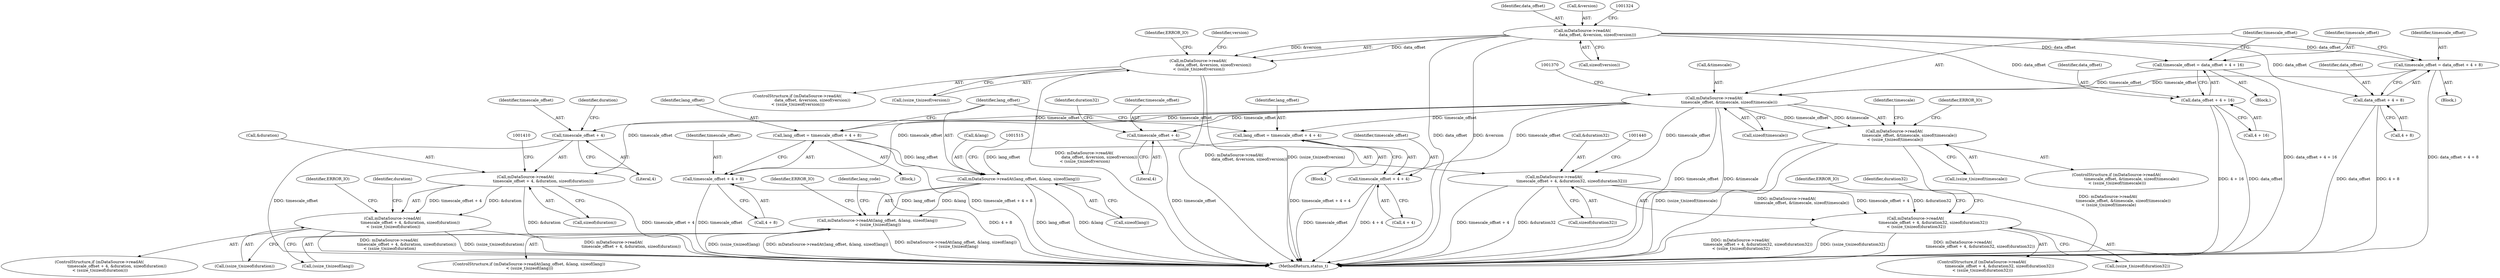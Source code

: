 digraph "0_Android_8a3a2f6ea7defe1a81bb32b3c9f3537f84749b9d@API" {
"1001317" [label="(Call,mDataSource->readAt(\n                        data_offset, &version, sizeof(version)))"];
"1001316" [label="(Call,mDataSource->readAt(\n                        data_offset, &version, sizeof(version))\n < (ssize_t)sizeof(version))"];
"1001336" [label="(Call,timescale_offset = data_offset + 4 + 16)"];
"1001363" [label="(Call,mDataSource->readAt(\n                        timescale_offset, &timescale, sizeof(timescale)))"];
"1001362" [label="(Call,mDataSource->readAt(\n                        timescale_offset, &timescale, sizeof(timescale))\n < (ssize_t)sizeof(timescale))"];
"1001401" [label="(Call,mDataSource->readAt(\n                            timescale_offset + 4, &duration, sizeof(duration)))"];
"1001400" [label="(Call,mDataSource->readAt(\n                            timescale_offset + 4, &duration, sizeof(duration))\n < (ssize_t)sizeof(duration))"];
"1001402" [label="(Call,timescale_offset + 4)"];
"1001431" [label="(Call,mDataSource->readAt(\n                            timescale_offset + 4, &duration32, sizeof(duration32)))"];
"1001430" [label="(Call,mDataSource->readAt(\n                            timescale_offset + 4, &duration32, sizeof(duration32))\n < (ssize_t)sizeof(duration32))"];
"1001432" [label="(Call,timescale_offset + 4)"];
"1001482" [label="(Call,lang_offset = timescale_offset + 4 + 8)"];
"1001508" [label="(Call,mDataSource->readAt(lang_offset, &lang, sizeof(lang)))"];
"1001507" [label="(Call,mDataSource->readAt(lang_offset, &lang, sizeof(lang))\n < (ssize_t)sizeof(lang))"];
"1001484" [label="(Call,timescale_offset + 4 + 8)"];
"1001495" [label="(Call,lang_offset = timescale_offset + 4 + 4)"];
"1001497" [label="(Call,timescale_offset + 4 + 4)"];
"1001338" [label="(Call,data_offset + 4 + 16)"];
"1001349" [label="(Call,timescale_offset = data_offset + 4 + 8)"];
"1001351" [label="(Call,data_offset + 4 + 8)"];
"1001405" [label="(Call,&duration)"];
"1001321" [label="(Call,sizeof(version))"];
"1001432" [label="(Call,timescale_offset + 4)"];
"1001482" [label="(Call,lang_offset = timescale_offset + 4 + 8)"];
"1001336" [label="(Call,timescale_offset = data_offset + 4 + 16)"];
"1001484" [label="(Call,timescale_offset + 4 + 8)"];
"1001369" [label="(Call,(ssize_t)sizeof(timescale))"];
"1001409" [label="(Call,(ssize_t)sizeof(duration))"];
"1001415" [label="(Identifier,ERROR_IO)"];
"1001404" [label="(Literal,4)"];
"1001514" [label="(Call,(ssize_t)sizeof(lang))"];
"1001348" [label="(Block,)"];
"1001351" [label="(Call,data_offset + 4 + 8)"];
"1001430" [label="(Call,mDataSource->readAt(\n                            timescale_offset + 4, &duration32, sizeof(duration32))\n < (ssize_t)sizeof(duration32))"];
"1001445" [label="(Identifier,ERROR_IO)"];
"1001520" [label="(Identifier,ERROR_IO)"];
"1001494" [label="(Block,)"];
"1001509" [label="(Identifier,lang_offset)"];
"1001498" [label="(Identifier,timescale_offset)"];
"1001316" [label="(Call,mDataSource->readAt(\n                        data_offset, &version, sizeof(version))\n < (ssize_t)sizeof(version))"];
"1001486" [label="(Call,4 + 8)"];
"1001329" [label="(Identifier,ERROR_IO)"];
"1001435" [label="(Call,&duration32)"];
"1001400" [label="(Call,mDataSource->readAt(\n                            timescale_offset + 4, &duration, sizeof(duration))\n < (ssize_t)sizeof(duration))"];
"1001402" [label="(Call,timescale_offset + 4)"];
"1001497" [label="(Call,timescale_offset + 4 + 4)"];
"1001340" [label="(Call,4 + 16)"];
"1001361" [label="(ControlStructure,if (mDataSource->readAt(\n                        timescale_offset, &timescale, sizeof(timescale))\n < (ssize_t)sizeof(timescale)))"];
"1001436" [label="(Identifier,duration32)"];
"1001363" [label="(Call,mDataSource->readAt(\n                        timescale_offset, &timescale, sizeof(timescale)))"];
"1001318" [label="(Identifier,data_offset)"];
"1001364" [label="(Identifier,timescale_offset)"];
"1001401" [label="(Call,mDataSource->readAt(\n                            timescale_offset + 4, &duration, sizeof(duration)))"];
"1001339" [label="(Identifier,data_offset)"];
"1001353" [label="(Call,4 + 8)"];
"1001333" [label="(Identifier,version)"];
"1001375" [label="(Identifier,ERROR_IO)"];
"1001319" [label="(Call,&version)"];
"1001367" [label="(Call,sizeof(timescale))"];
"1001434" [label="(Literal,4)"];
"1001317" [label="(Call,mDataSource->readAt(\n                        data_offset, &version, sizeof(version)))"];
"1001483" [label="(Identifier,lang_offset)"];
"1001337" [label="(Identifier,timescale_offset)"];
"1001506" [label="(ControlStructure,if (mDataSource->readAt(lang_offset, &lang, sizeof(lang))\n < (ssize_t)sizeof(lang)))"];
"1001365" [label="(Call,&timescale)"];
"1001499" [label="(Call,4 + 4)"];
"1001496" [label="(Identifier,lang_offset)"];
"1001315" [label="(ControlStructure,if (mDataSource->readAt(\n                        data_offset, &version, sizeof(version))\n < (ssize_t)sizeof(version)))"];
"1001362" [label="(Call,mDataSource->readAt(\n                        timescale_offset, &timescale, sizeof(timescale))\n < (ssize_t)sizeof(timescale))"];
"1001429" [label="(ControlStructure,if (mDataSource->readAt(\n                            timescale_offset + 4, &duration32, sizeof(duration32))\n < (ssize_t)sizeof(duration32)))"];
"1001507" [label="(Call,mDataSource->readAt(lang_offset, &lang, sizeof(lang))\n < (ssize_t)sizeof(lang))"];
"1001524" [label="(Identifier,lang_code)"];
"1003923" [label="(MethodReturn,status_t)"];
"1001349" [label="(Call,timescale_offset = data_offset + 4 + 8)"];
"1001323" [label="(Call,(ssize_t)sizeof(version))"];
"1001403" [label="(Identifier,timescale_offset)"];
"1001439" [label="(Call,(ssize_t)sizeof(duration32))"];
"1001437" [label="(Call,sizeof(duration32))"];
"1001433" [label="(Identifier,timescale_offset)"];
"1001378" [label="(Identifier,timescale)"];
"1001448" [label="(Identifier,duration32)"];
"1001510" [label="(Call,&lang)"];
"1001350" [label="(Identifier,timescale_offset)"];
"1001431" [label="(Call,mDataSource->readAt(\n                            timescale_offset + 4, &duration32, sizeof(duration32)))"];
"1001406" [label="(Identifier,duration)"];
"1001338" [label="(Call,data_offset + 4 + 16)"];
"1001399" [label="(ControlStructure,if (mDataSource->readAt(\n                            timescale_offset + 4, &duration, sizeof(duration))\n < (ssize_t)sizeof(duration)))"];
"1001418" [label="(Identifier,duration)"];
"1001512" [label="(Call,sizeof(lang))"];
"1001508" [label="(Call,mDataSource->readAt(lang_offset, &lang, sizeof(lang)))"];
"1001485" [label="(Identifier,timescale_offset)"];
"1001407" [label="(Call,sizeof(duration))"];
"1001495" [label="(Call,lang_offset = timescale_offset + 4 + 4)"];
"1001481" [label="(Block,)"];
"1001335" [label="(Block,)"];
"1001352" [label="(Identifier,data_offset)"];
"1001317" -> "1001316"  [label="AST: "];
"1001317" -> "1001321"  [label="CFG: "];
"1001318" -> "1001317"  [label="AST: "];
"1001319" -> "1001317"  [label="AST: "];
"1001321" -> "1001317"  [label="AST: "];
"1001324" -> "1001317"  [label="CFG: "];
"1001317" -> "1003923"  [label="DDG: data_offset"];
"1001317" -> "1003923"  [label="DDG: &version"];
"1001317" -> "1001316"  [label="DDG: data_offset"];
"1001317" -> "1001316"  [label="DDG: &version"];
"1001317" -> "1001336"  [label="DDG: data_offset"];
"1001317" -> "1001338"  [label="DDG: data_offset"];
"1001317" -> "1001349"  [label="DDG: data_offset"];
"1001317" -> "1001351"  [label="DDG: data_offset"];
"1001316" -> "1001315"  [label="AST: "];
"1001316" -> "1001323"  [label="CFG: "];
"1001323" -> "1001316"  [label="AST: "];
"1001329" -> "1001316"  [label="CFG: "];
"1001333" -> "1001316"  [label="CFG: "];
"1001316" -> "1003923"  [label="DDG: mDataSource->readAt(\n                        data_offset, &version, sizeof(version))\n < (ssize_t)sizeof(version)"];
"1001316" -> "1003923"  [label="DDG: mDataSource->readAt(\n                        data_offset, &version, sizeof(version))"];
"1001316" -> "1003923"  [label="DDG: (ssize_t)sizeof(version)"];
"1001336" -> "1001335"  [label="AST: "];
"1001336" -> "1001338"  [label="CFG: "];
"1001337" -> "1001336"  [label="AST: "];
"1001338" -> "1001336"  [label="AST: "];
"1001364" -> "1001336"  [label="CFG: "];
"1001336" -> "1003923"  [label="DDG: data_offset + 4 + 16"];
"1001336" -> "1001363"  [label="DDG: timescale_offset"];
"1001363" -> "1001362"  [label="AST: "];
"1001363" -> "1001367"  [label="CFG: "];
"1001364" -> "1001363"  [label="AST: "];
"1001365" -> "1001363"  [label="AST: "];
"1001367" -> "1001363"  [label="AST: "];
"1001370" -> "1001363"  [label="CFG: "];
"1001363" -> "1003923"  [label="DDG: timescale_offset"];
"1001363" -> "1003923"  [label="DDG: &timescale"];
"1001363" -> "1001362"  [label="DDG: timescale_offset"];
"1001363" -> "1001362"  [label="DDG: &timescale"];
"1001349" -> "1001363"  [label="DDG: timescale_offset"];
"1001363" -> "1001401"  [label="DDG: timescale_offset"];
"1001363" -> "1001402"  [label="DDG: timescale_offset"];
"1001363" -> "1001431"  [label="DDG: timescale_offset"];
"1001363" -> "1001432"  [label="DDG: timescale_offset"];
"1001363" -> "1001482"  [label="DDG: timescale_offset"];
"1001363" -> "1001484"  [label="DDG: timescale_offset"];
"1001363" -> "1001495"  [label="DDG: timescale_offset"];
"1001363" -> "1001497"  [label="DDG: timescale_offset"];
"1001362" -> "1001361"  [label="AST: "];
"1001362" -> "1001369"  [label="CFG: "];
"1001369" -> "1001362"  [label="AST: "];
"1001375" -> "1001362"  [label="CFG: "];
"1001378" -> "1001362"  [label="CFG: "];
"1001362" -> "1003923"  [label="DDG: mDataSource->readAt(\n                        timescale_offset, &timescale, sizeof(timescale))"];
"1001362" -> "1003923"  [label="DDG: mDataSource->readAt(\n                        timescale_offset, &timescale, sizeof(timescale))\n < (ssize_t)sizeof(timescale)"];
"1001362" -> "1003923"  [label="DDG: (ssize_t)sizeof(timescale)"];
"1001401" -> "1001400"  [label="AST: "];
"1001401" -> "1001407"  [label="CFG: "];
"1001402" -> "1001401"  [label="AST: "];
"1001405" -> "1001401"  [label="AST: "];
"1001407" -> "1001401"  [label="AST: "];
"1001410" -> "1001401"  [label="CFG: "];
"1001401" -> "1003923"  [label="DDG: &duration"];
"1001401" -> "1003923"  [label="DDG: timescale_offset + 4"];
"1001401" -> "1001400"  [label="DDG: timescale_offset + 4"];
"1001401" -> "1001400"  [label="DDG: &duration"];
"1001400" -> "1001399"  [label="AST: "];
"1001400" -> "1001409"  [label="CFG: "];
"1001409" -> "1001400"  [label="AST: "];
"1001415" -> "1001400"  [label="CFG: "];
"1001418" -> "1001400"  [label="CFG: "];
"1001400" -> "1003923"  [label="DDG: mDataSource->readAt(\n                            timescale_offset + 4, &duration, sizeof(duration))\n < (ssize_t)sizeof(duration)"];
"1001400" -> "1003923"  [label="DDG: (ssize_t)sizeof(duration)"];
"1001400" -> "1003923"  [label="DDG: mDataSource->readAt(\n                            timescale_offset + 4, &duration, sizeof(duration))"];
"1001402" -> "1001404"  [label="CFG: "];
"1001403" -> "1001402"  [label="AST: "];
"1001404" -> "1001402"  [label="AST: "];
"1001406" -> "1001402"  [label="CFG: "];
"1001402" -> "1003923"  [label="DDG: timescale_offset"];
"1001431" -> "1001430"  [label="AST: "];
"1001431" -> "1001437"  [label="CFG: "];
"1001432" -> "1001431"  [label="AST: "];
"1001435" -> "1001431"  [label="AST: "];
"1001437" -> "1001431"  [label="AST: "];
"1001440" -> "1001431"  [label="CFG: "];
"1001431" -> "1003923"  [label="DDG: timescale_offset + 4"];
"1001431" -> "1003923"  [label="DDG: &duration32"];
"1001431" -> "1001430"  [label="DDG: timescale_offset + 4"];
"1001431" -> "1001430"  [label="DDG: &duration32"];
"1001430" -> "1001429"  [label="AST: "];
"1001430" -> "1001439"  [label="CFG: "];
"1001439" -> "1001430"  [label="AST: "];
"1001445" -> "1001430"  [label="CFG: "];
"1001448" -> "1001430"  [label="CFG: "];
"1001430" -> "1003923"  [label="DDG: (ssize_t)sizeof(duration32)"];
"1001430" -> "1003923"  [label="DDG: mDataSource->readAt(\n                            timescale_offset + 4, &duration32, sizeof(duration32))"];
"1001430" -> "1003923"  [label="DDG: mDataSource->readAt(\n                            timescale_offset + 4, &duration32, sizeof(duration32))\n < (ssize_t)sizeof(duration32)"];
"1001432" -> "1001434"  [label="CFG: "];
"1001433" -> "1001432"  [label="AST: "];
"1001434" -> "1001432"  [label="AST: "];
"1001436" -> "1001432"  [label="CFG: "];
"1001432" -> "1003923"  [label="DDG: timescale_offset"];
"1001482" -> "1001481"  [label="AST: "];
"1001482" -> "1001484"  [label="CFG: "];
"1001483" -> "1001482"  [label="AST: "];
"1001484" -> "1001482"  [label="AST: "];
"1001509" -> "1001482"  [label="CFG: "];
"1001482" -> "1003923"  [label="DDG: timescale_offset + 4 + 8"];
"1001482" -> "1001508"  [label="DDG: lang_offset"];
"1001508" -> "1001507"  [label="AST: "];
"1001508" -> "1001512"  [label="CFG: "];
"1001509" -> "1001508"  [label="AST: "];
"1001510" -> "1001508"  [label="AST: "];
"1001512" -> "1001508"  [label="AST: "];
"1001515" -> "1001508"  [label="CFG: "];
"1001508" -> "1003923"  [label="DDG: lang_offset"];
"1001508" -> "1003923"  [label="DDG: &lang"];
"1001508" -> "1001507"  [label="DDG: lang_offset"];
"1001508" -> "1001507"  [label="DDG: &lang"];
"1001495" -> "1001508"  [label="DDG: lang_offset"];
"1001507" -> "1001506"  [label="AST: "];
"1001507" -> "1001514"  [label="CFG: "];
"1001514" -> "1001507"  [label="AST: "];
"1001520" -> "1001507"  [label="CFG: "];
"1001524" -> "1001507"  [label="CFG: "];
"1001507" -> "1003923"  [label="DDG: (ssize_t)sizeof(lang)"];
"1001507" -> "1003923"  [label="DDG: mDataSource->readAt(lang_offset, &lang, sizeof(lang))"];
"1001507" -> "1003923"  [label="DDG: mDataSource->readAt(lang_offset, &lang, sizeof(lang))\n < (ssize_t)sizeof(lang)"];
"1001484" -> "1001486"  [label="CFG: "];
"1001485" -> "1001484"  [label="AST: "];
"1001486" -> "1001484"  [label="AST: "];
"1001484" -> "1003923"  [label="DDG: 4 + 8"];
"1001484" -> "1003923"  [label="DDG: timescale_offset"];
"1001495" -> "1001494"  [label="AST: "];
"1001495" -> "1001497"  [label="CFG: "];
"1001496" -> "1001495"  [label="AST: "];
"1001497" -> "1001495"  [label="AST: "];
"1001509" -> "1001495"  [label="CFG: "];
"1001495" -> "1003923"  [label="DDG: timescale_offset + 4 + 4"];
"1001497" -> "1001499"  [label="CFG: "];
"1001498" -> "1001497"  [label="AST: "];
"1001499" -> "1001497"  [label="AST: "];
"1001497" -> "1003923"  [label="DDG: 4 + 4"];
"1001497" -> "1003923"  [label="DDG: timescale_offset"];
"1001338" -> "1001340"  [label="CFG: "];
"1001339" -> "1001338"  [label="AST: "];
"1001340" -> "1001338"  [label="AST: "];
"1001338" -> "1003923"  [label="DDG: data_offset"];
"1001338" -> "1003923"  [label="DDG: 4 + 16"];
"1001349" -> "1001348"  [label="AST: "];
"1001349" -> "1001351"  [label="CFG: "];
"1001350" -> "1001349"  [label="AST: "];
"1001351" -> "1001349"  [label="AST: "];
"1001364" -> "1001349"  [label="CFG: "];
"1001349" -> "1003923"  [label="DDG: data_offset + 4 + 8"];
"1001351" -> "1001353"  [label="CFG: "];
"1001352" -> "1001351"  [label="AST: "];
"1001353" -> "1001351"  [label="AST: "];
"1001351" -> "1003923"  [label="DDG: 4 + 8"];
"1001351" -> "1003923"  [label="DDG: data_offset"];
}
